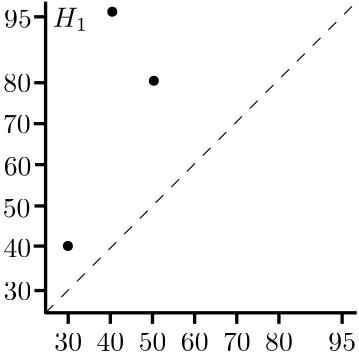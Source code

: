 <?xml version="1.0"?>
<!DOCTYPE ipe SYSTEM "ipe.dtd">
<ipe version="70212" creator="Ipe 7.2.13">
<info created="D:20200416105027" modified="D:20200416105027"/>
<ipestyle name="basic">
<symbol name="arrow/arc(spx)">
<path stroke="sym-stroke" fill="sym-stroke" pen="sym-pen">
0 0 m
-1 0.333 l
-1 -0.333 l
h
</path>
</symbol>
<symbol name="arrow/farc(spx)">
<path stroke="sym-stroke" fill="white" pen="sym-pen">
0 0 m
-1 0.333 l
-1 -0.333 l
h
</path>
</symbol>
<symbol name="arrow/ptarc(spx)">
<path stroke="sym-stroke" fill="sym-stroke" pen="sym-pen">
0 0 m
-1 0.333 l
-0.8 0 l
-1 -0.333 l
h
</path>
</symbol>
<symbol name="arrow/fptarc(spx)">
<path stroke="sym-stroke" fill="white" pen="sym-pen">
0 0 m
-1 0.333 l
-0.8 0 l
-1 -0.333 l
h
</path>
</symbol>
<symbol name="mark/circle(sx)" transformations="translations">
<path fill="sym-stroke">
0.6 0 0 0.6 0 0 e
0.4 0 0 0.4 0 0 e
</path>
</symbol>
<symbol name="mark/disk(sx)" transformations="translations">
<path fill="sym-stroke">
0.6 0 0 0.6 0 0 e
</path>
</symbol>
<symbol name="mark/fdisk(sfx)" transformations="translations">
<group>
<path fill="sym-fill">
0.5 0 0 0.5 0 0 e
</path>
<path fill="sym-stroke" fillrule="eofill">
0.6 0 0 0.6 0 0 e
0.4 0 0 0.4 0 0 e
</path>
</group>
</symbol>
<symbol name="mark/box(sx)" transformations="translations">
<path fill="sym-stroke" fillrule="eofill">
-0.6 -0.6 m
0.6 -0.6 l
0.6 0.6 l
-0.6 0.6 l
h
-0.4 -0.4 m
0.4 -0.4 l
0.4 0.4 l
-0.4 0.4 l
h
</path>
</symbol>
<symbol name="mark/square(sx)" transformations="translations">
<path fill="sym-stroke">
-0.6 -0.6 m
0.6 -0.6 l
0.6 0.6 l
-0.6 0.6 l
h
</path>
</symbol>
<symbol name="mark/fsquare(sfx)" transformations="translations">
<group>
<path fill="sym-fill">
-0.5 -0.5 m
0.5 -0.5 l
0.5 0.5 l
-0.5 0.5 l
h
</path>
<path fill="sym-stroke" fillrule="eofill">
-0.6 -0.6 m
0.6 -0.6 l
0.6 0.6 l
-0.6 0.6 l
h
-0.4 -0.4 m
0.4 -0.4 l
0.4 0.4 l
-0.4 0.4 l
h
</path>
</group>
</symbol>
<symbol name="mark/cross(sx)" transformations="translations">
<group>
<path fill="sym-stroke">
-0.43 -0.57 m
0.57 0.43 l
0.43 0.57 l
-0.57 -0.43 l
h
</path>
<path fill="sym-stroke">
-0.43 0.57 m
0.57 -0.43 l
0.43 -0.57 l
-0.57 0.43 l
h
</path>
</group>
</symbol>
<symbol name="arrow/fnormal(spx)">
<path stroke="sym-stroke" fill="white" pen="sym-pen">
0 0 m
-1 0.333 l
-1 -0.333 l
h
</path>
</symbol>
<symbol name="arrow/pointed(spx)">
<path stroke="sym-stroke" fill="sym-stroke" pen="sym-pen">
0 0 m
-1 0.333 l
-0.8 0 l
-1 -0.333 l
h
</path>
</symbol>
<symbol name="arrow/fpointed(spx)">
<path stroke="sym-stroke" fill="white" pen="sym-pen">
0 0 m
-1 0.333 l
-0.8 0 l
-1 -0.333 l
h
</path>
</symbol>
<symbol name="arrow/linear(spx)">
<path stroke="sym-stroke" pen="sym-pen">
-1 0.333 m
0 0 l
-1 -0.333 l
</path>
</symbol>
<symbol name="arrow/fdouble(spx)">
<path stroke="sym-stroke" fill="white" pen="sym-pen">
0 0 m
-1 0.333 l
-1 -0.333 l
h
-1 0 m
-2 0.333 l
-2 -0.333 l
h
</path>
</symbol>
<symbol name="arrow/double(spx)">
<path stroke="sym-stroke" fill="sym-stroke" pen="sym-pen">
0 0 m
-1 0.333 l
-1 -0.333 l
h
-1 0 m
-2 0.333 l
-2 -0.333 l
h
</path>
</symbol>
<pen name="heavier" value="0.8"/>
<pen name="fat" value="1.2"/>
<pen name="ultrafat" value="2"/>
<symbolsize name="large" value="5"/>
<symbolsize name="small" value="2"/>
<symbolsize name="tiny" value="1.1"/>
<arrowsize name="large" value="10"/>
<arrowsize name="small" value="5"/>
<arrowsize name="tiny" value="3"/>
<color name="red" value="1 0 0"/>
<color name="green" value="0 1 0"/>
<color name="blue" value="0 0 1"/>
<color name="yellow" value="1 1 0"/>
<color name="orange" value="1 0.647 0"/>
<color name="gold" value="1 0.843 0"/>
<color name="purple" value="0.627 0.125 0.941"/>
<color name="gray" value="0.745"/>
<color name="brown" value="0.647 0.165 0.165"/>
<color name="navy" value="0 0 0.502"/>
<color name="pink" value="1 0.753 0.796"/>
<color name="seagreen" value="0.18 0.545 0.341"/>
<color name="turquoise" value="0.251 0.878 0.816"/>
<color name="violet" value="0.933 0.51 0.933"/>
<color name="darkblue" value="0 0 0.545"/>
<color name="darkcyan" value="0 0.545 0.545"/>
<color name="darkgray" value="0.663"/>
<color name="darkgreen" value="0 0.392 0"/>
<color name="darkmagenta" value="0.545 0 0.545"/>
<color name="darkorange" value="1 0.549 0"/>
<color name="darkred" value="0.545 0 0"/>
<color name="lightblue" value="0.678 0.847 0.902"/>
<color name="lightcyan" value="0.878 1 1"/>
<color name="lightgray" value="0.827"/>
<color name="lightgreen" value="0.565 0.933 0.565"/>
<color name="lightyellow" value="1 1 0.878"/>
<dashstyle name="dashed" value="[4] 0"/>
<dashstyle name="dotted" value="[1 3] 0"/>
<dashstyle name="dash dotted" value="[4 2 1 2] 0"/>
<dashstyle name="dash dot dotted" value="[4 2 1 2 1 2] 0"/>
<textsize name="large" value="\large"/>
<textsize name="Large" value="\Large"/>
<textsize name="LARGE" value="\LARGE"/>
<textsize name="huge" value="\huge"/>
<textsize name="Huge" value="\Huge"/>
<textsize name="small" value="\small"/>
<textsize name="footnote" value="\footnotesize"/>
<textsize name="tiny" value="\tiny"/>
<textstyle name="center" begin="\begin{center}" end="\end{center}"/>
<textstyle name="itemize" begin="\begin{itemize}" end="\end{itemize}"/>
<textstyle name="item" begin="\begin{itemize}\item{}" end="\end{itemize}"/>
<gridsize name="4 pts" value="4"/>
<gridsize name="8 pts (~3 mm)" value="8"/>
<gridsize name="16 pts (~6 mm)" value="16"/>
<gridsize name="32 pts (~12 mm)" value="32"/>
<gridsize name="10 pts (~3.5 mm)" value="10"/>
<gridsize name="20 pts (~7 mm)" value="20"/>
<gridsize name="14 pts (~5 mm)" value="14"/>
<gridsize name="28 pts (~10 mm)" value="28"/>
<gridsize name="56 pts (~20 mm)" value="56"/>
<anglesize name="90 deg" value="90"/>
<anglesize name="60 deg" value="60"/>
<anglesize name="45 deg" value="45"/>
<anglesize name="30 deg" value="30"/>
<anglesize name="22.5 deg" value="22.5"/>
<opacity name="10%" value="0.1"/>
<opacity name="30%" value="0.3"/>
<opacity name="50%" value="0.5"/>
<opacity name="75%" value="0.75"/>
<tiling name="falling" angle="-60" step="4" width="1"/>
<tiling name="rising" angle="30" step="4" width="1"/>
</ipestyle>
<page>
<layer name="alpha"/>
<view layers="alpha" active="alpha"/>
<path layer="alpha" matrix="1 0 0 1 4.699 136.526" stroke="black" pen="fat">
44 672 m
44 560 l
156 560 l
156 560 l
</path>
<path matrix="1 0 0 1 0.699 136.526" stroke="black" dash="dashed">
48 560 m
160 672 l
</path>
<text matrix="1 0 0 1.875 36.0426 -700.467" transformations="translations" pos="28 800" stroke="black" type="label" halign="right" valign="baseline" style="math">H_1</text>
<path matrix="-7.11097 0 0 0.128568 527.113 597.9" stroke="black" pen="fat">
64 768 m
64 736 l
</path>
<text matrix="0.474128 0 0 1 41.6674 -46.837" transformations="translations" pos="64 736" stroke="black" type="label" halign="center" valign="top">40</text>
<path matrix="-7.11097 0 0 0.128568 542.285 597.9" stroke="black" pen="fat">
64 768 m
64 736 l
</path>
<text matrix="0.474128 0 0 1 56.8395 -46.837" transformations="translations" pos="64 736" stroke="black" type="label" halign="center" valign="top">50</text>
<path matrix="-7.11097 0 0 0.128568 557.457 597.9" stroke="black" pen="fat">
64 768 m
64 736 l
</path>
<text matrix="0.474128 0 0 1 72.0116 -46.837" transformations="translations" pos="64 736" stroke="black" type="label" halign="center" valign="top">60</text>
<path matrix="-7.11097 0 0 0.128568 610.559 597.9" stroke="black" pen="fat">
64 768 m
64 736 l
</path>
<text matrix="0.474128 0 0 1 125.114 -46.837" transformations="translations" pos="64 736" stroke="black" type="label" halign="center" valign="top">95</text>
<path matrix="-7.11097 0 0 0.128568 572.629 597.9" stroke="black" pen="fat">
64 768 m
64 736 l
</path>
<text matrix="0.474128 0 0 1 87.1837 -46.837" transformations="translations" pos="64 736" stroke="black" type="label" halign="center" valign="top">70</text>
<path matrix="-7.11097 0 0 0.128568 587.801 597.9" stroke="black" pen="fat">
64 768 m
64 736 l
</path>
<text matrix="0.474128 0 0 1 102.356 -46.837" transformations="translations" pos="64 736" stroke="black" type="label" halign="center" valign="top">80</text>
<path matrix="-7.11097 0 0 0.128568 511.941 597.9" stroke="black" pen="fat">
64 768 m
64 736 l
</path>
<text matrix="0.474128 0 0 1 26.4953 -46.837" transformations="translations" pos="64 736" stroke="black" type="label" halign="center" valign="top">30</text>
<path matrix="1 0 0 1 0.699 136.526" stroke="black" pen="fat">
48 568 m
44 568 l
44 568 l
</path>
<path matrix="1 0 0 1 0.416125 152.544" stroke="black" pen="fat">
48 568 m
44 568 l
44 568 l
</path>
<path matrix="1 0 0 1 0.697865 166.989" stroke="black" pen="fat">
48 568 m
44 568 l
44 568 l
</path>
<path matrix="1 0 0 1 0.920564 181.844" stroke="black" pen="fat">
48 568 m
44 568 l
44 568 l
</path>
<path matrix="1 0 0 1 0.448235 196.602" stroke="black" pen="fat">
48 568 m
44 568 l
44 568 l
</path>
<path matrix="1 0 0 1 0.606738 211.35" stroke="black" pen="fat">
48 568 m
44 568 l
44 568 l
</path>
<path matrix="1 0 0 1 0.566318 235.088" stroke="black" pen="fat">
48 568 m
44 568 l
44 568 l
</path>
<text matrix="0.474128 0 0 1 8.20127 -28.518" transformations="translations" pos="64 736" stroke="black" type="label" halign="center" valign="top">30</text>
<text matrix="0.474128 0 0 1 8.17416 -13.046" transformations="translations" pos="64 736" stroke="black" type="label" halign="center" valign="top">40</text>
<text matrix="0.474128 0 0 1 7.92475 1.225" transformations="translations" pos="64 736" stroke="black" type="label" halign="center" valign="top">50</text>
<text matrix="0.474128 0 0 1 8.28795 16.31" transformations="translations" pos="64 736" stroke="black" type="label" halign="center" valign="top">60</text>
<text matrix="0.474128 0 0 1 7.99593 31.549" transformations="translations" pos="64 736" stroke="black" type="label" halign="center" valign="top">70</text>
<text matrix="0.474128 0 0 1 8.12088 46.2954" transformations="translations" pos="64 736" stroke="black" type="label" halign="center" valign="top">80</text>
<text matrix="0.474128 0 0 1 8.39848 69.5158" transformations="translations" pos="64 736" stroke="black" type="label" halign="center" valign="top">95</text>
<use matrix="1 0 0 1 0.699 136.526" name="mark/disk(sx)" pos="56.0274 584.06" size="normal" stroke="black"/>
<use matrix="1 0 0 1 0.699 136.526" name="mark/disk(sx)" pos="72.0068 668.379" size="normal" stroke="black"/>
<use matrix="1 0 0 1 0.699 136.526" name="mark/disk(sx)" pos="86.9699 643.519" size="normal" stroke="black"/>
</page>
</ipe>
